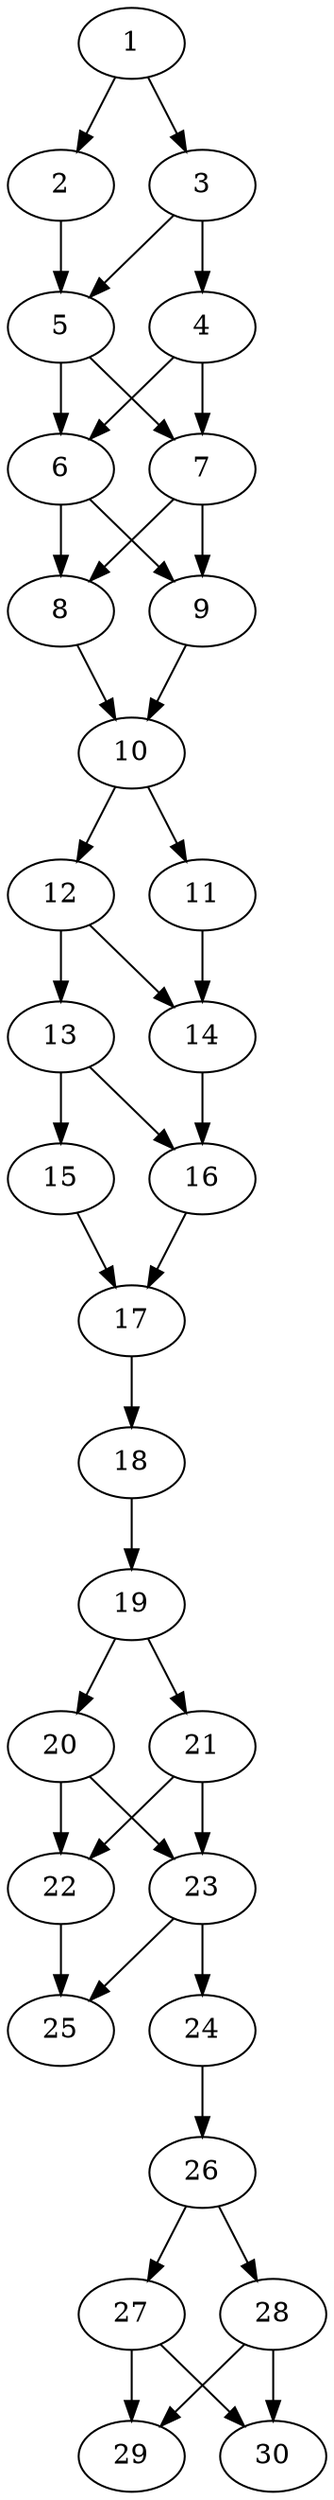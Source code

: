 // DAG automatically generated by daggen at Thu Oct  3 14:04:17 2019
// ./daggen --dot -n 30 --ccr 0.5 --fat 0.3 --regular 0.7 --density 0.9 --mindata 5242880 --maxdata 52428800 
digraph G {
  1 [size="13817856", alpha="0.08", expect_size="6908928"] 
  1 -> 2 [size ="6908928"]
  1 -> 3 [size ="6908928"]
  2 [size="29904896", alpha="0.11", expect_size="14952448"] 
  2 -> 5 [size ="14952448"]
  3 [size="88926208", alpha="0.18", expect_size="44463104"] 
  3 -> 4 [size ="44463104"]
  3 -> 5 [size ="44463104"]
  4 [size="43294720", alpha="0.02", expect_size="21647360"] 
  4 -> 6 [size ="21647360"]
  4 -> 7 [size ="21647360"]
  5 [size="38103040", alpha="0.17", expect_size="19051520"] 
  5 -> 6 [size ="19051520"]
  5 -> 7 [size ="19051520"]
  6 [size="30517248", alpha="0.10", expect_size="15258624"] 
  6 -> 8 [size ="15258624"]
  6 -> 9 [size ="15258624"]
  7 [size="49786880", alpha="0.08", expect_size="24893440"] 
  7 -> 8 [size ="24893440"]
  7 -> 9 [size ="24893440"]
  8 [size="23801856", alpha="0.15", expect_size="11900928"] 
  8 -> 10 [size ="11900928"]
  9 [size="26820608", alpha="0.11", expect_size="13410304"] 
  9 -> 10 [size ="13410304"]
  10 [size="81180672", alpha="0.06", expect_size="40590336"] 
  10 -> 11 [size ="40590336"]
  10 -> 12 [size ="40590336"]
  11 [size="66256896", alpha="0.11", expect_size="33128448"] 
  11 -> 14 [size ="33128448"]
  12 [size="101922816", alpha="0.06", expect_size="50961408"] 
  12 -> 13 [size ="50961408"]
  12 -> 14 [size ="50961408"]
  13 [size="58982400", alpha="0.03", expect_size="29491200"] 
  13 -> 15 [size ="29491200"]
  13 -> 16 [size ="29491200"]
  14 [size="49301504", alpha="0.06", expect_size="24650752"] 
  14 -> 16 [size ="24650752"]
  15 [size="57241600", alpha="0.16", expect_size="28620800"] 
  15 -> 17 [size ="28620800"]
  16 [size="44576768", alpha="0.05", expect_size="22288384"] 
  16 -> 17 [size ="22288384"]
  17 [size="93224960", alpha="0.06", expect_size="46612480"] 
  17 -> 18 [size ="46612480"]
  18 [size="35450880", alpha="0.08", expect_size="17725440"] 
  18 -> 19 [size ="17725440"]
  19 [size="12961792", alpha="0.01", expect_size="6480896"] 
  19 -> 20 [size ="6480896"]
  19 -> 21 [size ="6480896"]
  20 [size="66168832", alpha="0.17", expect_size="33084416"] 
  20 -> 22 [size ="33084416"]
  20 -> 23 [size ="33084416"]
  21 [size="96702464", alpha="0.14", expect_size="48351232"] 
  21 -> 22 [size ="48351232"]
  21 -> 23 [size ="48351232"]
  22 [size="52858880", alpha="0.15", expect_size="26429440"] 
  22 -> 25 [size ="26429440"]
  23 [size="83058688", alpha="0.13", expect_size="41529344"] 
  23 -> 24 [size ="41529344"]
  23 -> 25 [size ="41529344"]
  24 [size="95602688", alpha="0.18", expect_size="47801344"] 
  24 -> 26 [size ="47801344"]
  25 [size="28655616", alpha="0.09", expect_size="14327808"] 
  26 [size="103581696", alpha="0.03", expect_size="51790848"] 
  26 -> 27 [size ="51790848"]
  26 -> 28 [size ="51790848"]
  27 [size="33138688", alpha="0.07", expect_size="16569344"] 
  27 -> 29 [size ="16569344"]
  27 -> 30 [size ="16569344"]
  28 [size="61198336", alpha="0.13", expect_size="30599168"] 
  28 -> 29 [size ="30599168"]
  28 -> 30 [size ="30599168"]
  29 [size="98215936", alpha="0.02", expect_size="49107968"] 
  30 [size="102287360", alpha="0.07", expect_size="51143680"] 
}

